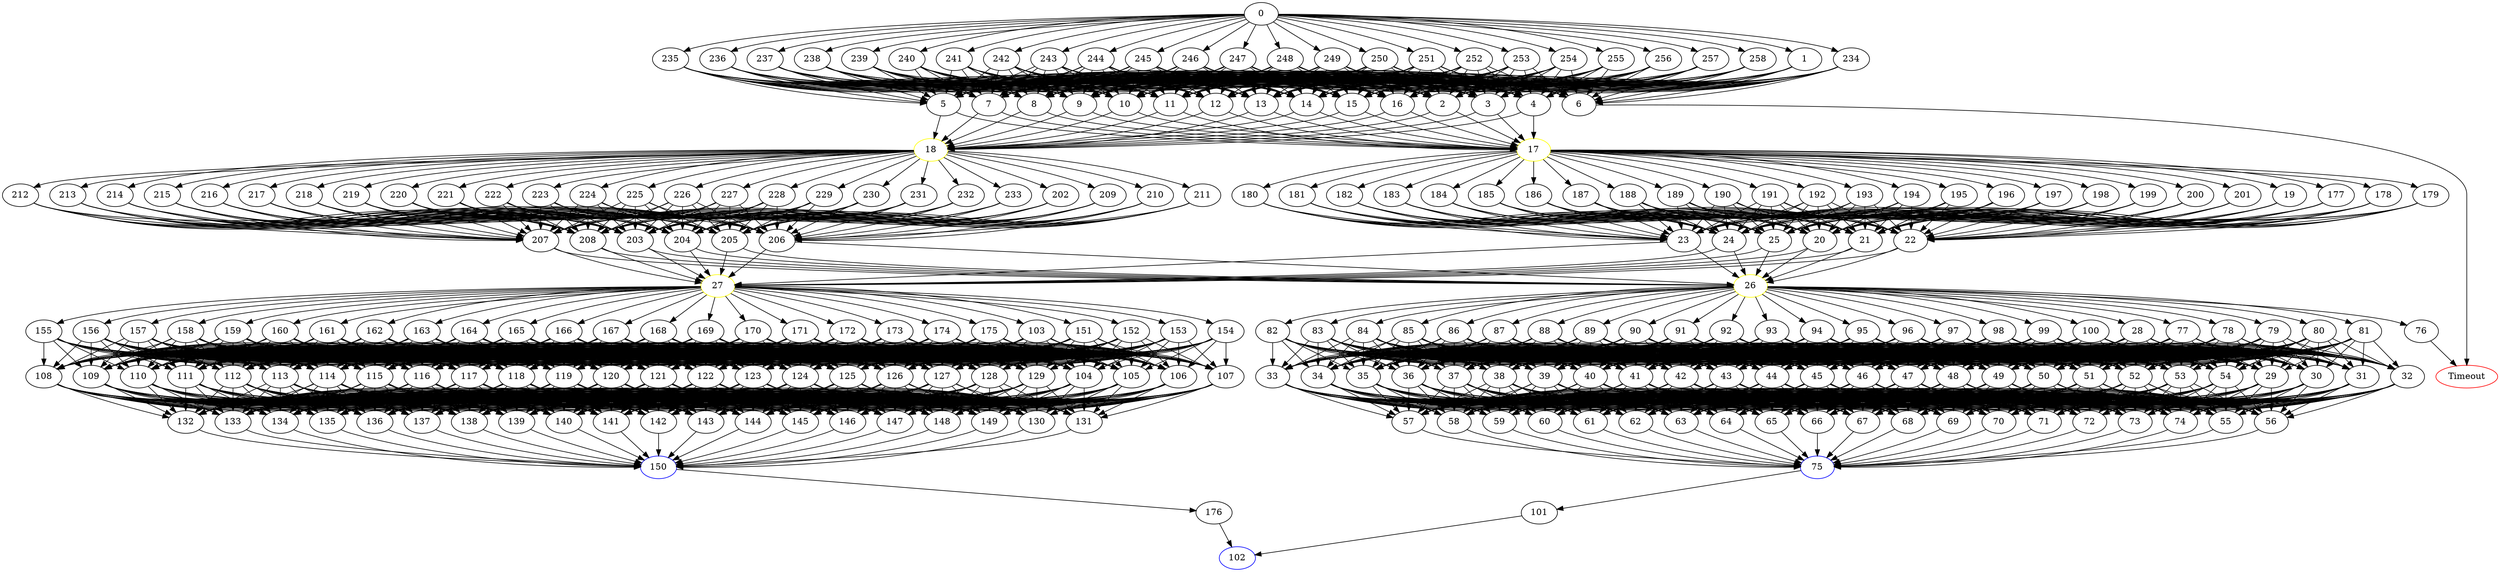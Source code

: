 digraph G {
	0 -> 1;
	0 -> 234;
	0 -> 235;
	0 -> 236;
	0 -> 237;
	0 -> 238;
	0 -> 239;
	0 -> 240;
	0 -> 241;
	0 -> 242;
	0 -> 243;
	0 -> 244;
	0 -> 245;
	0 -> 246;
	0 -> 247;
	0 -> 248;
	0 -> 249;
	0 -> 250;
	0 -> 251;
	0 -> 252;
	0 -> 253;
	0 -> 254;
	0 -> 255;
	0 -> 256;
	0 -> 257;
	0 -> 258;
	1 -> 2;
	1 -> 3;
	1 -> 4;
	1 -> 5;
	1 -> 6;
	1 -> 7;
	1 -> 8;
	1 -> 9;
	1 -> 10;
	1 -> 11;
	1 -> 12;
	1 -> 13;
	1 -> 14;
	1 -> 15;
	1 -> 16;
	2 -> "17";
17 [color=yellow];
	2 -> "18";
18 [color=yellow];
	3 -> "17";
17 [color=yellow];
	3 -> "18";
18 [color=yellow];
	4 -> "17";
17 [color=yellow];
	4 -> "18";
18 [color=yellow];
	5 -> "17";
17 [color=yellow];
	5 -> "18";
18 [color=yellow];
	6 -> "Timeout";
Timeout [color=red];
	7 -> "17";
17 [color=yellow];
	7 -> "18";
18 [color=yellow];
	8 -> "17";
17 [color=yellow];
	8 -> "18";
18 [color=yellow];
	9 -> "17";
17 [color=yellow];
	9 -> "18";
18 [color=yellow];
	10 -> "17";
17 [color=yellow];
	10 -> "18";
18 [color=yellow];
	11 -> "17";
17 [color=yellow];
	11 -> "18";
18 [color=yellow];
	12 -> "17";
17 [color=yellow];
	12 -> "18";
18 [color=yellow];
	13 -> "17";
17 [color=yellow];
	13 -> "18";
18 [color=yellow];
	14 -> "17";
17 [color=yellow];
	14 -> "18";
18 [color=yellow];
	15 -> "17";
17 [color=yellow];
	15 -> "18";
18 [color=yellow];
	16 -> "17";
17 [color=yellow];
	16 -> "18";
18 [color=yellow];
	17 -> 19;
	17 -> 177;
	17 -> 178;
	17 -> 179;
	17 -> 180;
	17 -> 181;
	17 -> 182;
	17 -> 183;
	17 -> 184;
	17 -> 185;
	17 -> 186;
	17 -> 187;
	17 -> 188;
	17 -> 189;
	17 -> 190;
	17 -> 191;
	17 -> 192;
	17 -> 193;
	17 -> 194;
	17 -> 195;
	17 -> 196;
	17 -> 197;
	17 -> 198;
	17 -> 199;
	17 -> 200;
	17 -> 201;
	18 -> 202;
	18 -> 209;
	18 -> 210;
	18 -> 211;
	18 -> 212;
	18 -> 213;
	18 -> 214;
	18 -> 215;
	18 -> 216;
	18 -> 217;
	18 -> 218;
	18 -> 219;
	18 -> 220;
	18 -> 221;
	18 -> 222;
	18 -> 223;
	18 -> 224;
	18 -> 225;
	18 -> 226;
	18 -> 227;
	18 -> 228;
	18 -> 229;
	18 -> 230;
	18 -> 231;
	18 -> 232;
	18 -> 233;
	19 -> 20;
	19 -> 21;
	19 -> 22;
	19 -> 23;
	19 -> 24;
	19 -> 25;
	20 -> "26";
26 [color=yellow];
	20 -> "27";
27 [color=yellow];
	21 -> "26";
26 [color=yellow];
	21 -> "27";
27 [color=yellow];
	22 -> "26";
26 [color=yellow];
	22 -> "27";
27 [color=yellow];
	23 -> "26";
26 [color=yellow];
	23 -> "27";
27 [color=yellow];
	24 -> "26";
26 [color=yellow];
	24 -> "27";
27 [color=yellow];
	25 -> "26";
26 [color=yellow];
	25 -> "27";
27 [color=yellow];
	26 -> 28;
	26 -> 76;
	26 -> 77;
	26 -> 78;
	26 -> 79;
	26 -> 80;
	26 -> 81;
	26 -> 82;
	26 -> 83;
	26 -> 84;
	26 -> 85;
	26 -> 86;
	26 -> 87;
	26 -> 88;
	26 -> 89;
	26 -> 90;
	26 -> 91;
	26 -> 92;
	26 -> 93;
	26 -> 94;
	26 -> 95;
	26 -> 96;
	26 -> 97;
	26 -> 98;
	26 -> 99;
	26 -> 100;
	27 -> 103;
	27 -> 151;
	27 -> 152;
	27 -> 153;
	27 -> 154;
	27 -> 155;
	27 -> 156;
	27 -> 157;
	27 -> 158;
	27 -> 159;
	27 -> 160;
	27 -> 161;
	27 -> 162;
	27 -> 163;
	27 -> 164;
	27 -> 165;
	27 -> 166;
	27 -> 167;
	27 -> 168;
	27 -> 169;
	27 -> 170;
	27 -> 171;
	27 -> 172;
	27 -> 173;
	27 -> 174;
	27 -> 175;
	28 -> 29;
	28 -> 30;
	28 -> 31;
	28 -> 32;
	28 -> 33;
	28 -> 34;
	28 -> 35;
	28 -> 36;
	28 -> 37;
	28 -> 38;
	28 -> 39;
	28 -> 40;
	28 -> 41;
	28 -> 42;
	28 -> 43;
	28 -> 44;
	28 -> 45;
	28 -> 46;
	28 -> 47;
	28 -> 48;
	28 -> 49;
	28 -> 50;
	28 -> 51;
	28 -> 52;
	28 -> 53;
	28 -> 54;
	29 -> 55;
	29 -> 56;
	29 -> 57;
	29 -> 58;
	29 -> 59;
	29 -> 60;
	29 -> 61;
	29 -> 62;
	29 -> 63;
	29 -> 64;
	29 -> 65;
	29 -> 66;
	29 -> 67;
	29 -> 68;
	29 -> 69;
	29 -> 70;
	29 -> 71;
	29 -> 72;
	29 -> 73;
	29 -> 74;
	30 -> 55;
	30 -> 56;
	30 -> 57;
	30 -> 58;
	30 -> 59;
	30 -> 60;
	30 -> 61;
	30 -> 62;
	30 -> 63;
	30 -> 64;
	30 -> 65;
	30 -> 66;
	30 -> 67;
	30 -> 68;
	30 -> 69;
	30 -> 70;
	30 -> 71;
	30 -> 72;
	30 -> 73;
	30 -> 74;
	31 -> 55;
	31 -> 56;
	31 -> 57;
	31 -> 58;
	31 -> 59;
	31 -> 60;
	31 -> 61;
	31 -> 62;
	31 -> 63;
	31 -> 64;
	31 -> 65;
	31 -> 66;
	31 -> 67;
	31 -> 68;
	31 -> 69;
	31 -> 70;
	31 -> 71;
	31 -> 72;
	31 -> 73;
	31 -> 74;
	32 -> 55;
	32 -> 56;
	32 -> 57;
	32 -> 58;
	32 -> 59;
	32 -> 60;
	32 -> 61;
	32 -> 62;
	32 -> 63;
	32 -> 64;
	32 -> 65;
	32 -> 66;
	32 -> 67;
	32 -> 68;
	32 -> 69;
	32 -> 70;
	32 -> 71;
	32 -> 72;
	32 -> 73;
	32 -> 74;
	33 -> 55;
	33 -> 56;
	33 -> 57;
	33 -> 58;
	33 -> 59;
	33 -> 60;
	33 -> 61;
	33 -> 62;
	33 -> 63;
	33 -> 64;
	33 -> 65;
	33 -> 66;
	33 -> 67;
	33 -> 68;
	33 -> 69;
	33 -> 70;
	33 -> 71;
	33 -> 72;
	33 -> 73;
	33 -> 74;
	34 -> 55;
	34 -> 56;
	34 -> 57;
	34 -> 58;
	34 -> 59;
	34 -> 60;
	34 -> 61;
	34 -> 62;
	34 -> 63;
	34 -> 64;
	34 -> 65;
	34 -> 66;
	34 -> 67;
	34 -> 68;
	34 -> 69;
	34 -> 70;
	34 -> 71;
	34 -> 72;
	34 -> 73;
	34 -> 74;
	35 -> 55;
	35 -> 56;
	35 -> 57;
	35 -> 58;
	35 -> 59;
	35 -> 60;
	35 -> 61;
	35 -> 62;
	35 -> 63;
	35 -> 64;
	35 -> 65;
	35 -> 66;
	35 -> 67;
	35 -> 68;
	35 -> 69;
	35 -> 70;
	35 -> 71;
	35 -> 72;
	35 -> 73;
	35 -> 74;
	36 -> 55;
	36 -> 56;
	36 -> 57;
	36 -> 58;
	36 -> 59;
	36 -> 60;
	36 -> 61;
	36 -> 62;
	36 -> 63;
	36 -> 64;
	36 -> 65;
	36 -> 66;
	36 -> 67;
	36 -> 68;
	36 -> 69;
	36 -> 70;
	36 -> 71;
	36 -> 72;
	36 -> 73;
	36 -> 74;
	37 -> 55;
	37 -> 56;
	37 -> 57;
	37 -> 58;
	37 -> 59;
	37 -> 60;
	37 -> 61;
	37 -> 62;
	37 -> 63;
	37 -> 64;
	37 -> 65;
	37 -> 66;
	37 -> 67;
	37 -> 68;
	37 -> 69;
	37 -> 70;
	37 -> 71;
	37 -> 72;
	37 -> 73;
	37 -> 74;
	38 -> 55;
	38 -> 56;
	38 -> 57;
	38 -> 58;
	38 -> 59;
	38 -> 60;
	38 -> 61;
	38 -> 62;
	38 -> 63;
	38 -> 64;
	38 -> 65;
	38 -> 66;
	38 -> 67;
	38 -> 68;
	38 -> 69;
	38 -> 70;
	38 -> 71;
	38 -> 72;
	38 -> 73;
	38 -> 74;
	39 -> 55;
	39 -> 56;
	39 -> 57;
	39 -> 58;
	39 -> 59;
	39 -> 60;
	39 -> 61;
	39 -> 62;
	39 -> 63;
	39 -> 64;
	39 -> 65;
	39 -> 66;
	39 -> 67;
	39 -> 68;
	39 -> 69;
	39 -> 70;
	39 -> 71;
	39 -> 72;
	39 -> 73;
	39 -> 74;
	40 -> 55;
	40 -> 56;
	40 -> 57;
	40 -> 58;
	40 -> 59;
	40 -> 60;
	40 -> 61;
	40 -> 62;
	40 -> 63;
	40 -> 64;
	40 -> 65;
	40 -> 66;
	40 -> 67;
	40 -> 68;
	40 -> 69;
	40 -> 70;
	40 -> 71;
	40 -> 72;
	40 -> 73;
	40 -> 74;
	41 -> 55;
	41 -> 56;
	41 -> 57;
	41 -> 58;
	41 -> 59;
	41 -> 60;
	41 -> 61;
	41 -> 62;
	41 -> 63;
	41 -> 64;
	41 -> 65;
	41 -> 66;
	41 -> 67;
	41 -> 68;
	41 -> 69;
	41 -> 70;
	41 -> 71;
	41 -> 72;
	41 -> 73;
	41 -> 74;
	42 -> 55;
	42 -> 56;
	42 -> 57;
	42 -> 58;
	42 -> 59;
	42 -> 60;
	42 -> 61;
	42 -> 62;
	42 -> 63;
	42 -> 64;
	42 -> 65;
	42 -> 66;
	42 -> 67;
	42 -> 68;
	42 -> 69;
	42 -> 70;
	42 -> 71;
	42 -> 72;
	42 -> 73;
	42 -> 74;
	43 -> 55;
	43 -> 56;
	43 -> 57;
	43 -> 58;
	43 -> 59;
	43 -> 60;
	43 -> 61;
	43 -> 62;
	43 -> 63;
	43 -> 64;
	43 -> 65;
	43 -> 66;
	43 -> 67;
	43 -> 68;
	43 -> 69;
	43 -> 70;
	43 -> 71;
	43 -> 72;
	43 -> 73;
	43 -> 74;
	44 -> 55;
	44 -> 56;
	44 -> 57;
	44 -> 58;
	44 -> 59;
	44 -> 60;
	44 -> 61;
	44 -> 62;
	44 -> 63;
	44 -> 64;
	44 -> 65;
	44 -> 66;
	44 -> 67;
	44 -> 68;
	44 -> 69;
	44 -> 70;
	44 -> 71;
	44 -> 72;
	44 -> 73;
	44 -> 74;
	45 -> 55;
	45 -> 56;
	45 -> 57;
	45 -> 58;
	45 -> 59;
	45 -> 60;
	45 -> 61;
	45 -> 62;
	45 -> 63;
	45 -> 64;
	45 -> 65;
	45 -> 66;
	45 -> 67;
	45 -> 68;
	45 -> 69;
	45 -> 70;
	45 -> 71;
	45 -> 72;
	45 -> 73;
	45 -> 74;
	46 -> 55;
	46 -> 56;
	46 -> 57;
	46 -> 58;
	46 -> 59;
	46 -> 60;
	46 -> 61;
	46 -> 62;
	46 -> 63;
	46 -> 64;
	46 -> 65;
	46 -> 66;
	46 -> 67;
	46 -> 68;
	46 -> 69;
	46 -> 70;
	46 -> 71;
	46 -> 72;
	46 -> 73;
	46 -> 74;
	47 -> 55;
	47 -> 56;
	47 -> 57;
	47 -> 58;
	47 -> 59;
	47 -> 60;
	47 -> 61;
	47 -> 62;
	47 -> 63;
	47 -> 64;
	47 -> 65;
	47 -> 66;
	47 -> 67;
	47 -> 68;
	47 -> 69;
	47 -> 70;
	47 -> 71;
	47 -> 72;
	47 -> 73;
	47 -> 74;
	48 -> 55;
	48 -> 56;
	48 -> 57;
	48 -> 58;
	48 -> 59;
	48 -> 60;
	48 -> 61;
	48 -> 62;
	48 -> 63;
	48 -> 64;
	48 -> 65;
	48 -> 66;
	48 -> 67;
	48 -> 68;
	48 -> 69;
	48 -> 70;
	48 -> 71;
	48 -> 72;
	48 -> 73;
	48 -> 74;
	49 -> 55;
	49 -> 56;
	49 -> 57;
	49 -> 58;
	49 -> 59;
	49 -> 60;
	49 -> 61;
	49 -> 62;
	49 -> 63;
	49 -> 64;
	49 -> 65;
	49 -> 66;
	49 -> 67;
	49 -> 68;
	49 -> 69;
	49 -> 70;
	49 -> 71;
	49 -> 72;
	49 -> 73;
	49 -> 74;
	50 -> 55;
	50 -> 56;
	50 -> 57;
	50 -> 58;
	50 -> 59;
	50 -> 60;
	50 -> 61;
	50 -> 62;
	50 -> 63;
	50 -> 64;
	50 -> 65;
	50 -> 66;
	50 -> 67;
	50 -> 68;
	50 -> 69;
	50 -> 70;
	50 -> 71;
	50 -> 72;
	50 -> 73;
	50 -> 74;
	51 -> 55;
	51 -> 56;
	51 -> 57;
	51 -> 58;
	51 -> 59;
	51 -> 60;
	51 -> 61;
	51 -> 62;
	51 -> 63;
	51 -> 64;
	51 -> 65;
	51 -> 66;
	51 -> 67;
	51 -> 68;
	51 -> 69;
	51 -> 70;
	51 -> 71;
	51 -> 72;
	51 -> 73;
	51 -> 74;
	52 -> 55;
	52 -> 56;
	52 -> 57;
	52 -> 58;
	52 -> 59;
	52 -> 60;
	52 -> 61;
	52 -> 62;
	52 -> 63;
	52 -> 64;
	52 -> 65;
	52 -> 66;
	52 -> 67;
	52 -> 68;
	52 -> 69;
	52 -> 70;
	52 -> 71;
	52 -> 72;
	52 -> 73;
	52 -> 74;
	53 -> 55;
	53 -> 56;
	53 -> 57;
	53 -> 58;
	53 -> 59;
	53 -> 60;
	53 -> 61;
	53 -> 62;
	53 -> 63;
	53 -> 64;
	53 -> 65;
	53 -> 66;
	53 -> 67;
	53 -> 68;
	53 -> 69;
	53 -> 70;
	53 -> 71;
	53 -> 72;
	53 -> 73;
	53 -> 74;
	54 -> 55;
	54 -> 56;
	54 -> 57;
	54 -> 58;
	54 -> 59;
	54 -> 60;
	54 -> 61;
	54 -> 62;
	54 -> 63;
	54 -> 64;
	54 -> 65;
	54 -> 66;
	54 -> 67;
	54 -> 68;
	54 -> 69;
	54 -> 70;
	54 -> 71;
	54 -> 72;
	54 -> 73;
	54 -> 74;
	55 -> "75";
75 [color=blue];
	56 -> "75";
75 [color=blue];
	57 -> "75";
75 [color=blue];
	58 -> "75";
75 [color=blue];
	59 -> "75";
75 [color=blue];
	60 -> "75";
75 [color=blue];
	61 -> "75";
75 [color=blue];
	62 -> "75";
75 [color=blue];
	63 -> "75";
75 [color=blue];
	64 -> "75";
75 [color=blue];
	65 -> "75";
75 [color=blue];
	66 -> "75";
75 [color=blue];
	67 -> "75";
75 [color=blue];
	68 -> "75";
75 [color=blue];
	69 -> "75";
75 [color=blue];
	70 -> "75";
75 [color=blue];
	71 -> "75";
75 [color=blue];
	72 -> "75";
75 [color=blue];
	73 -> "75";
75 [color=blue];
	74 -> "75";
75 [color=blue];
	75 -> 101;
	76 -> "Timeout";
Timeout [color=red];
	77 -> 29;
	77 -> 30;
	77 -> 31;
	77 -> 32;
	77 -> 33;
	77 -> 34;
	77 -> 35;
	77 -> 36;
	77 -> 37;
	77 -> 38;
	77 -> 39;
	77 -> 40;
	77 -> 41;
	77 -> 42;
	77 -> 43;
	77 -> 44;
	77 -> 45;
	77 -> 46;
	77 -> 47;
	77 -> 48;
	77 -> 49;
	77 -> 50;
	77 -> 51;
	77 -> 52;
	77 -> 53;
	77 -> 54;
	78 -> 29;
	78 -> 30;
	78 -> 31;
	78 -> 32;
	78 -> 33;
	78 -> 34;
	78 -> 35;
	78 -> 36;
	78 -> 37;
	78 -> 38;
	78 -> 39;
	78 -> 40;
	78 -> 41;
	78 -> 42;
	78 -> 43;
	78 -> 44;
	78 -> 45;
	78 -> 46;
	78 -> 47;
	78 -> 48;
	78 -> 49;
	78 -> 50;
	78 -> 51;
	78 -> 52;
	78 -> 53;
	78 -> 54;
	79 -> 29;
	79 -> 30;
	79 -> 31;
	79 -> 32;
	79 -> 33;
	79 -> 34;
	79 -> 35;
	79 -> 36;
	79 -> 37;
	79 -> 38;
	79 -> 39;
	79 -> 40;
	79 -> 41;
	79 -> 42;
	79 -> 43;
	79 -> 44;
	79 -> 45;
	79 -> 46;
	79 -> 47;
	79 -> 48;
	79 -> 49;
	79 -> 50;
	79 -> 51;
	79 -> 52;
	79 -> 53;
	79 -> 54;
	80 -> 29;
	80 -> 30;
	80 -> 31;
	80 -> 32;
	80 -> 33;
	80 -> 34;
	80 -> 35;
	80 -> 36;
	80 -> 37;
	80 -> 38;
	80 -> 39;
	80 -> 40;
	80 -> 41;
	80 -> 42;
	80 -> 43;
	80 -> 44;
	80 -> 45;
	80 -> 46;
	80 -> 47;
	80 -> 48;
	80 -> 49;
	80 -> 50;
	80 -> 51;
	80 -> 52;
	80 -> 53;
	80 -> 54;
	81 -> 29;
	81 -> 30;
	81 -> 31;
	81 -> 32;
	81 -> 33;
	81 -> 34;
	81 -> 35;
	81 -> 36;
	81 -> 37;
	81 -> 38;
	81 -> 39;
	81 -> 40;
	81 -> 41;
	81 -> 42;
	81 -> 43;
	81 -> 44;
	81 -> 45;
	81 -> 46;
	81 -> 47;
	81 -> 48;
	81 -> 49;
	81 -> 50;
	81 -> 51;
	81 -> 52;
	81 -> 53;
	81 -> 54;
	82 -> 29;
	82 -> 30;
	82 -> 31;
	82 -> 32;
	82 -> 33;
	82 -> 34;
	82 -> 35;
	82 -> 36;
	82 -> 37;
	82 -> 38;
	82 -> 39;
	82 -> 40;
	82 -> 41;
	82 -> 42;
	82 -> 43;
	82 -> 44;
	82 -> 45;
	82 -> 46;
	82 -> 47;
	82 -> 48;
	82 -> 49;
	82 -> 50;
	82 -> 51;
	82 -> 52;
	82 -> 53;
	82 -> 54;
	83 -> 29;
	83 -> 30;
	83 -> 31;
	83 -> 32;
	83 -> 33;
	83 -> 34;
	83 -> 35;
	83 -> 36;
	83 -> 37;
	83 -> 38;
	83 -> 39;
	83 -> 40;
	83 -> 41;
	83 -> 42;
	83 -> 43;
	83 -> 44;
	83 -> 45;
	83 -> 46;
	83 -> 47;
	83 -> 48;
	83 -> 49;
	83 -> 50;
	83 -> 51;
	83 -> 52;
	83 -> 53;
	83 -> 54;
	84 -> 29;
	84 -> 30;
	84 -> 31;
	84 -> 32;
	84 -> 33;
	84 -> 34;
	84 -> 35;
	84 -> 36;
	84 -> 37;
	84 -> 38;
	84 -> 39;
	84 -> 40;
	84 -> 41;
	84 -> 42;
	84 -> 43;
	84 -> 44;
	84 -> 45;
	84 -> 46;
	84 -> 47;
	84 -> 48;
	84 -> 49;
	84 -> 50;
	84 -> 51;
	84 -> 52;
	84 -> 53;
	84 -> 54;
	85 -> 29;
	85 -> 30;
	85 -> 31;
	85 -> 32;
	85 -> 33;
	85 -> 34;
	85 -> 35;
	85 -> 36;
	85 -> 37;
	85 -> 38;
	85 -> 39;
	85 -> 40;
	85 -> 41;
	85 -> 42;
	85 -> 43;
	85 -> 44;
	85 -> 45;
	85 -> 46;
	85 -> 47;
	85 -> 48;
	85 -> 49;
	85 -> 50;
	85 -> 51;
	85 -> 52;
	85 -> 53;
	85 -> 54;
	86 -> 29;
	86 -> 30;
	86 -> 31;
	86 -> 32;
	86 -> 33;
	86 -> 34;
	86 -> 35;
	86 -> 36;
	86 -> 37;
	86 -> 38;
	86 -> 39;
	86 -> 40;
	86 -> 41;
	86 -> 42;
	86 -> 43;
	86 -> 44;
	86 -> 45;
	86 -> 46;
	86 -> 47;
	86 -> 48;
	86 -> 49;
	86 -> 50;
	86 -> 51;
	86 -> 52;
	86 -> 53;
	86 -> 54;
	87 -> 29;
	87 -> 30;
	87 -> 31;
	87 -> 32;
	87 -> 33;
	87 -> 34;
	87 -> 35;
	87 -> 36;
	87 -> 37;
	87 -> 38;
	87 -> 39;
	87 -> 40;
	87 -> 41;
	87 -> 42;
	87 -> 43;
	87 -> 44;
	87 -> 45;
	87 -> 46;
	87 -> 47;
	87 -> 48;
	87 -> 49;
	87 -> 50;
	87 -> 51;
	87 -> 52;
	87 -> 53;
	87 -> 54;
	88 -> 29;
	88 -> 30;
	88 -> 31;
	88 -> 32;
	88 -> 33;
	88 -> 34;
	88 -> 35;
	88 -> 36;
	88 -> 37;
	88 -> 38;
	88 -> 39;
	88 -> 40;
	88 -> 41;
	88 -> 42;
	88 -> 43;
	88 -> 44;
	88 -> 45;
	88 -> 46;
	88 -> 47;
	88 -> 48;
	88 -> 49;
	88 -> 50;
	88 -> 51;
	88 -> 52;
	88 -> 53;
	88 -> 54;
	89 -> 29;
	89 -> 30;
	89 -> 31;
	89 -> 32;
	89 -> 33;
	89 -> 34;
	89 -> 35;
	89 -> 36;
	89 -> 37;
	89 -> 38;
	89 -> 39;
	89 -> 40;
	89 -> 41;
	89 -> 42;
	89 -> 43;
	89 -> 44;
	89 -> 45;
	89 -> 46;
	89 -> 47;
	89 -> 48;
	89 -> 49;
	89 -> 50;
	89 -> 51;
	89 -> 52;
	89 -> 53;
	89 -> 54;
	90 -> 29;
	90 -> 30;
	90 -> 31;
	90 -> 32;
	90 -> 33;
	90 -> 34;
	90 -> 35;
	90 -> 36;
	90 -> 37;
	90 -> 38;
	90 -> 39;
	90 -> 40;
	90 -> 41;
	90 -> 42;
	90 -> 43;
	90 -> 44;
	90 -> 45;
	90 -> 46;
	90 -> 47;
	90 -> 48;
	90 -> 49;
	90 -> 50;
	90 -> 51;
	90 -> 52;
	90 -> 53;
	90 -> 54;
	91 -> 29;
	91 -> 30;
	91 -> 31;
	91 -> 32;
	91 -> 33;
	91 -> 34;
	91 -> 35;
	91 -> 36;
	91 -> 37;
	91 -> 38;
	91 -> 39;
	91 -> 40;
	91 -> 41;
	91 -> 42;
	91 -> 43;
	91 -> 44;
	91 -> 45;
	91 -> 46;
	91 -> 47;
	91 -> 48;
	91 -> 49;
	91 -> 50;
	91 -> 51;
	91 -> 52;
	91 -> 53;
	91 -> 54;
	92 -> 29;
	92 -> 30;
	92 -> 31;
	92 -> 32;
	92 -> 33;
	92 -> 34;
	92 -> 35;
	92 -> 36;
	92 -> 37;
	92 -> 38;
	92 -> 39;
	92 -> 40;
	92 -> 41;
	92 -> 42;
	92 -> 43;
	92 -> 44;
	92 -> 45;
	92 -> 46;
	92 -> 47;
	92 -> 48;
	92 -> 49;
	92 -> 50;
	92 -> 51;
	92 -> 52;
	92 -> 53;
	92 -> 54;
	93 -> 29;
	93 -> 30;
	93 -> 31;
	93 -> 32;
	93 -> 33;
	93 -> 34;
	93 -> 35;
	93 -> 36;
	93 -> 37;
	93 -> 38;
	93 -> 39;
	93 -> 40;
	93 -> 41;
	93 -> 42;
	93 -> 43;
	93 -> 44;
	93 -> 45;
	93 -> 46;
	93 -> 47;
	93 -> 48;
	93 -> 49;
	93 -> 50;
	93 -> 51;
	93 -> 52;
	93 -> 53;
	93 -> 54;
	94 -> 29;
	94 -> 30;
	94 -> 31;
	94 -> 32;
	94 -> 33;
	94 -> 34;
	94 -> 35;
	94 -> 36;
	94 -> 37;
	94 -> 38;
	94 -> 39;
	94 -> 40;
	94 -> 41;
	94 -> 42;
	94 -> 43;
	94 -> 44;
	94 -> 45;
	94 -> 46;
	94 -> 47;
	94 -> 48;
	94 -> 49;
	94 -> 50;
	94 -> 51;
	94 -> 52;
	94 -> 53;
	94 -> 54;
	95 -> 29;
	95 -> 30;
	95 -> 31;
	95 -> 32;
	95 -> 33;
	95 -> 34;
	95 -> 35;
	95 -> 36;
	95 -> 37;
	95 -> 38;
	95 -> 39;
	95 -> 40;
	95 -> 41;
	95 -> 42;
	95 -> 43;
	95 -> 44;
	95 -> 45;
	95 -> 46;
	95 -> 47;
	95 -> 48;
	95 -> 49;
	95 -> 50;
	95 -> 51;
	95 -> 52;
	95 -> 53;
	95 -> 54;
	96 -> 29;
	96 -> 30;
	96 -> 31;
	96 -> 32;
	96 -> 33;
	96 -> 34;
	96 -> 35;
	96 -> 36;
	96 -> 37;
	96 -> 38;
	96 -> 39;
	96 -> 40;
	96 -> 41;
	96 -> 42;
	96 -> 43;
	96 -> 44;
	96 -> 45;
	96 -> 46;
	96 -> 47;
	96 -> 48;
	96 -> 49;
	96 -> 50;
	96 -> 51;
	96 -> 52;
	96 -> 53;
	96 -> 54;
	97 -> 29;
	97 -> 30;
	97 -> 31;
	97 -> 32;
	97 -> 33;
	97 -> 34;
	97 -> 35;
	97 -> 36;
	97 -> 37;
	97 -> 38;
	97 -> 39;
	97 -> 40;
	97 -> 41;
	97 -> 42;
	97 -> 43;
	97 -> 44;
	97 -> 45;
	97 -> 46;
	97 -> 47;
	97 -> 48;
	97 -> 49;
	97 -> 50;
	97 -> 51;
	97 -> 52;
	97 -> 53;
	97 -> 54;
	98 -> 29;
	98 -> 30;
	98 -> 31;
	98 -> 32;
	98 -> 33;
	98 -> 34;
	98 -> 35;
	98 -> 36;
	98 -> 37;
	98 -> 38;
	98 -> 39;
	98 -> 40;
	98 -> 41;
	98 -> 42;
	98 -> 43;
	98 -> 44;
	98 -> 45;
	98 -> 46;
	98 -> 47;
	98 -> 48;
	98 -> 49;
	98 -> 50;
	98 -> 51;
	98 -> 52;
	98 -> 53;
	98 -> 54;
	99 -> 29;
	99 -> 30;
	99 -> 31;
	99 -> 32;
	99 -> 33;
	99 -> 34;
	99 -> 35;
	99 -> 36;
	99 -> 37;
	99 -> 38;
	99 -> 39;
	99 -> 40;
	99 -> 41;
	99 -> 42;
	99 -> 43;
	99 -> 44;
	99 -> 45;
	99 -> 46;
	99 -> 47;
	99 -> 48;
	99 -> 49;
	99 -> 50;
	99 -> 51;
	99 -> 52;
	99 -> 53;
	99 -> 54;
	100 -> 29;
	100 -> 30;
	100 -> 31;
	100 -> 32;
	100 -> 33;
	100 -> 34;
	100 -> 35;
	100 -> 36;
	100 -> 37;
	100 -> 38;
	100 -> 39;
	100 -> 40;
	100 -> 41;
	100 -> 42;
	100 -> 43;
	100 -> 44;
	100 -> 45;
	100 -> 46;
	100 -> 47;
	100 -> 48;
	100 -> 49;
	100 -> 50;
	100 -> 51;
	100 -> 52;
	100 -> 53;
	100 -> 54;
	101 -> "102";
102 [color=blue];
	103 -> 104;
	103 -> 105;
	103 -> 106;
	103 -> 107;
	103 -> 108;
	103 -> 109;
	103 -> 110;
	103 -> 111;
	103 -> 112;
	103 -> 113;
	103 -> 114;
	103 -> 115;
	103 -> 116;
	103 -> 117;
	103 -> 118;
	103 -> 119;
	103 -> 120;
	103 -> 121;
	103 -> 122;
	103 -> 123;
	103 -> 124;
	103 -> 125;
	103 -> 126;
	103 -> 127;
	103 -> 128;
	103 -> 129;
	104 -> 130;
	104 -> 131;
	104 -> 132;
	104 -> 133;
	104 -> 134;
	104 -> 135;
	104 -> 136;
	104 -> 137;
	104 -> 138;
	104 -> 139;
	104 -> 140;
	104 -> 141;
	104 -> 142;
	104 -> 143;
	104 -> 144;
	104 -> 145;
	104 -> 146;
	104 -> 147;
	104 -> 148;
	104 -> 149;
	105 -> 130;
	105 -> 131;
	105 -> 132;
	105 -> 133;
	105 -> 134;
	105 -> 135;
	105 -> 136;
	105 -> 137;
	105 -> 138;
	105 -> 139;
	105 -> 140;
	105 -> 141;
	105 -> 142;
	105 -> 143;
	105 -> 144;
	105 -> 145;
	105 -> 146;
	105 -> 147;
	105 -> 148;
	105 -> 149;
	106 -> 130;
	106 -> 131;
	106 -> 132;
	106 -> 133;
	106 -> 134;
	106 -> 135;
	106 -> 136;
	106 -> 137;
	106 -> 138;
	106 -> 139;
	106 -> 140;
	106 -> 141;
	106 -> 142;
	106 -> 143;
	106 -> 144;
	106 -> 145;
	106 -> 146;
	106 -> 147;
	106 -> 148;
	106 -> 149;
	107 -> 130;
	107 -> 131;
	107 -> 132;
	107 -> 133;
	107 -> 134;
	107 -> 135;
	107 -> 136;
	107 -> 137;
	107 -> 138;
	107 -> 139;
	107 -> 140;
	107 -> 141;
	107 -> 142;
	107 -> 143;
	107 -> 144;
	107 -> 145;
	107 -> 146;
	107 -> 147;
	107 -> 148;
	107 -> 149;
	108 -> 130;
	108 -> 131;
	108 -> 132;
	108 -> 133;
	108 -> 134;
	108 -> 135;
	108 -> 136;
	108 -> 137;
	108 -> 138;
	108 -> 139;
	108 -> 140;
	108 -> 141;
	108 -> 142;
	108 -> 143;
	108 -> 144;
	108 -> 145;
	108 -> 146;
	108 -> 147;
	108 -> 148;
	108 -> 149;
	109 -> 130;
	109 -> 131;
	109 -> 132;
	109 -> 133;
	109 -> 134;
	109 -> 135;
	109 -> 136;
	109 -> 137;
	109 -> 138;
	109 -> 139;
	109 -> 140;
	109 -> 141;
	109 -> 142;
	109 -> 143;
	109 -> 144;
	109 -> 145;
	109 -> 146;
	109 -> 147;
	109 -> 148;
	109 -> 149;
	110 -> 130;
	110 -> 131;
	110 -> 132;
	110 -> 133;
	110 -> 134;
	110 -> 135;
	110 -> 136;
	110 -> 137;
	110 -> 138;
	110 -> 139;
	110 -> 140;
	110 -> 141;
	110 -> 142;
	110 -> 143;
	110 -> 144;
	110 -> 145;
	110 -> 146;
	110 -> 147;
	110 -> 148;
	110 -> 149;
	111 -> 130;
	111 -> 131;
	111 -> 132;
	111 -> 133;
	111 -> 134;
	111 -> 135;
	111 -> 136;
	111 -> 137;
	111 -> 138;
	111 -> 139;
	111 -> 140;
	111 -> 141;
	111 -> 142;
	111 -> 143;
	111 -> 144;
	111 -> 145;
	111 -> 146;
	111 -> 147;
	111 -> 148;
	111 -> 149;
	112 -> 130;
	112 -> 131;
	112 -> 132;
	112 -> 133;
	112 -> 134;
	112 -> 135;
	112 -> 136;
	112 -> 137;
	112 -> 138;
	112 -> 139;
	112 -> 140;
	112 -> 141;
	112 -> 142;
	112 -> 143;
	112 -> 144;
	112 -> 145;
	112 -> 146;
	112 -> 147;
	112 -> 148;
	112 -> 149;
	113 -> 130;
	113 -> 131;
	113 -> 132;
	113 -> 133;
	113 -> 134;
	113 -> 135;
	113 -> 136;
	113 -> 137;
	113 -> 138;
	113 -> 139;
	113 -> 140;
	113 -> 141;
	113 -> 142;
	113 -> 143;
	113 -> 144;
	113 -> 145;
	113 -> 146;
	113 -> 147;
	113 -> 148;
	113 -> 149;
	114 -> 130;
	114 -> 131;
	114 -> 132;
	114 -> 133;
	114 -> 134;
	114 -> 135;
	114 -> 136;
	114 -> 137;
	114 -> 138;
	114 -> 139;
	114 -> 140;
	114 -> 141;
	114 -> 142;
	114 -> 143;
	114 -> 144;
	114 -> 145;
	114 -> 146;
	114 -> 147;
	114 -> 148;
	114 -> 149;
	115 -> 130;
	115 -> 131;
	115 -> 132;
	115 -> 133;
	115 -> 134;
	115 -> 135;
	115 -> 136;
	115 -> 137;
	115 -> 138;
	115 -> 139;
	115 -> 140;
	115 -> 141;
	115 -> 142;
	115 -> 143;
	115 -> 144;
	115 -> 145;
	115 -> 146;
	115 -> 147;
	115 -> 148;
	115 -> 149;
	116 -> 130;
	116 -> 131;
	116 -> 132;
	116 -> 133;
	116 -> 134;
	116 -> 135;
	116 -> 136;
	116 -> 137;
	116 -> 138;
	116 -> 139;
	116 -> 140;
	116 -> 141;
	116 -> 142;
	116 -> 143;
	116 -> 144;
	116 -> 145;
	116 -> 146;
	116 -> 147;
	116 -> 148;
	116 -> 149;
	117 -> 130;
	117 -> 131;
	117 -> 132;
	117 -> 133;
	117 -> 134;
	117 -> 135;
	117 -> 136;
	117 -> 137;
	117 -> 138;
	117 -> 139;
	117 -> 140;
	117 -> 141;
	117 -> 142;
	117 -> 143;
	117 -> 144;
	117 -> 145;
	117 -> 146;
	117 -> 147;
	117 -> 148;
	117 -> 149;
	118 -> 130;
	118 -> 131;
	118 -> 132;
	118 -> 133;
	118 -> 134;
	118 -> 135;
	118 -> 136;
	118 -> 137;
	118 -> 138;
	118 -> 139;
	118 -> 140;
	118 -> 141;
	118 -> 142;
	118 -> 143;
	118 -> 144;
	118 -> 145;
	118 -> 146;
	118 -> 147;
	118 -> 148;
	118 -> 149;
	119 -> 130;
	119 -> 131;
	119 -> 132;
	119 -> 133;
	119 -> 134;
	119 -> 135;
	119 -> 136;
	119 -> 137;
	119 -> 138;
	119 -> 139;
	119 -> 140;
	119 -> 141;
	119 -> 142;
	119 -> 143;
	119 -> 144;
	119 -> 145;
	119 -> 146;
	119 -> 147;
	119 -> 148;
	119 -> 149;
	120 -> 130;
	120 -> 131;
	120 -> 132;
	120 -> 133;
	120 -> 134;
	120 -> 135;
	120 -> 136;
	120 -> 137;
	120 -> 138;
	120 -> 139;
	120 -> 140;
	120 -> 141;
	120 -> 142;
	120 -> 143;
	120 -> 144;
	120 -> 145;
	120 -> 146;
	120 -> 147;
	120 -> 148;
	120 -> 149;
	121 -> 130;
	121 -> 131;
	121 -> 132;
	121 -> 133;
	121 -> 134;
	121 -> 135;
	121 -> 136;
	121 -> 137;
	121 -> 138;
	121 -> 139;
	121 -> 140;
	121 -> 141;
	121 -> 142;
	121 -> 143;
	121 -> 144;
	121 -> 145;
	121 -> 146;
	121 -> 147;
	121 -> 148;
	121 -> 149;
	122 -> 130;
	122 -> 131;
	122 -> 132;
	122 -> 133;
	122 -> 134;
	122 -> 135;
	122 -> 136;
	122 -> 137;
	122 -> 138;
	122 -> 139;
	122 -> 140;
	122 -> 141;
	122 -> 142;
	122 -> 143;
	122 -> 144;
	122 -> 145;
	122 -> 146;
	122 -> 147;
	122 -> 148;
	122 -> 149;
	123 -> 130;
	123 -> 131;
	123 -> 132;
	123 -> 133;
	123 -> 134;
	123 -> 135;
	123 -> 136;
	123 -> 137;
	123 -> 138;
	123 -> 139;
	123 -> 140;
	123 -> 141;
	123 -> 142;
	123 -> 143;
	123 -> 144;
	123 -> 145;
	123 -> 146;
	123 -> 147;
	123 -> 148;
	123 -> 149;
	124 -> 130;
	124 -> 131;
	124 -> 132;
	124 -> 133;
	124 -> 134;
	124 -> 135;
	124 -> 136;
	124 -> 137;
	124 -> 138;
	124 -> 139;
	124 -> 140;
	124 -> 141;
	124 -> 142;
	124 -> 143;
	124 -> 144;
	124 -> 145;
	124 -> 146;
	124 -> 147;
	124 -> 148;
	124 -> 149;
	125 -> 130;
	125 -> 131;
	125 -> 132;
	125 -> 133;
	125 -> 134;
	125 -> 135;
	125 -> 136;
	125 -> 137;
	125 -> 138;
	125 -> 139;
	125 -> 140;
	125 -> 141;
	125 -> 142;
	125 -> 143;
	125 -> 144;
	125 -> 145;
	125 -> 146;
	125 -> 147;
	125 -> 148;
	125 -> 149;
	126 -> 130;
	126 -> 131;
	126 -> 132;
	126 -> 133;
	126 -> 134;
	126 -> 135;
	126 -> 136;
	126 -> 137;
	126 -> 138;
	126 -> 139;
	126 -> 140;
	126 -> 141;
	126 -> 142;
	126 -> 143;
	126 -> 144;
	126 -> 145;
	126 -> 146;
	126 -> 147;
	126 -> 148;
	126 -> 149;
	127 -> 130;
	127 -> 131;
	127 -> 132;
	127 -> 133;
	127 -> 134;
	127 -> 135;
	127 -> 136;
	127 -> 137;
	127 -> 138;
	127 -> 139;
	127 -> 140;
	127 -> 141;
	127 -> 142;
	127 -> 143;
	127 -> 144;
	127 -> 145;
	127 -> 146;
	127 -> 147;
	127 -> 148;
	127 -> 149;
	128 -> 130;
	128 -> 131;
	128 -> 132;
	128 -> 133;
	128 -> 134;
	128 -> 135;
	128 -> 136;
	128 -> 137;
	128 -> 138;
	128 -> 139;
	128 -> 140;
	128 -> 141;
	128 -> 142;
	128 -> 143;
	128 -> 144;
	128 -> 145;
	128 -> 146;
	128 -> 147;
	128 -> 148;
	128 -> 149;
	129 -> 130;
	129 -> 131;
	129 -> 132;
	129 -> 133;
	129 -> 134;
	129 -> 135;
	129 -> 136;
	129 -> 137;
	129 -> 138;
	129 -> 139;
	129 -> 140;
	129 -> 141;
	129 -> 142;
	129 -> 143;
	129 -> 144;
	129 -> 145;
	129 -> 146;
	129 -> 147;
	129 -> 148;
	129 -> 149;
	130 -> "150";
150 [color=blue];
	131 -> "150";
150 [color=blue];
	132 -> "150";
150 [color=blue];
	133 -> "150";
150 [color=blue];
	134 -> "150";
150 [color=blue];
	135 -> "150";
150 [color=blue];
	136 -> "150";
150 [color=blue];
	137 -> "150";
150 [color=blue];
	138 -> "150";
150 [color=blue];
	139 -> "150";
150 [color=blue];
	140 -> "150";
150 [color=blue];
	141 -> "150";
150 [color=blue];
	142 -> "150";
150 [color=blue];
	143 -> "150";
150 [color=blue];
	144 -> "150";
150 [color=blue];
	145 -> "150";
150 [color=blue];
	146 -> "150";
150 [color=blue];
	147 -> "150";
150 [color=blue];
	148 -> "150";
150 [color=blue];
	149 -> "150";
150 [color=blue];
	150 -> 176;
	151 -> 104;
	151 -> 105;
	151 -> 106;
	151 -> 107;
	151 -> 108;
	151 -> 109;
	151 -> 110;
	151 -> 111;
	151 -> 112;
	151 -> 113;
	151 -> 114;
	151 -> 115;
	151 -> 116;
	151 -> 117;
	151 -> 118;
	151 -> 119;
	151 -> 120;
	151 -> 121;
	151 -> 122;
	151 -> 123;
	151 -> 124;
	151 -> 125;
	151 -> 126;
	151 -> 127;
	151 -> 128;
	151 -> 129;
	152 -> 104;
	152 -> 105;
	152 -> 106;
	152 -> 107;
	152 -> 108;
	152 -> 109;
	152 -> 110;
	152 -> 111;
	152 -> 112;
	152 -> 113;
	152 -> 114;
	152 -> 115;
	152 -> 116;
	152 -> 117;
	152 -> 118;
	152 -> 119;
	152 -> 120;
	152 -> 121;
	152 -> 122;
	152 -> 123;
	152 -> 124;
	152 -> 125;
	152 -> 126;
	152 -> 127;
	152 -> 128;
	152 -> 129;
	153 -> 104;
	153 -> 105;
	153 -> 106;
	153 -> 107;
	153 -> 108;
	153 -> 109;
	153 -> 110;
	153 -> 111;
	153 -> 112;
	153 -> 113;
	153 -> 114;
	153 -> 115;
	153 -> 116;
	153 -> 117;
	153 -> 118;
	153 -> 119;
	153 -> 120;
	153 -> 121;
	153 -> 122;
	153 -> 123;
	153 -> 124;
	153 -> 125;
	153 -> 126;
	153 -> 127;
	153 -> 128;
	153 -> 129;
	154 -> 104;
	154 -> 105;
	154 -> 106;
	154 -> 107;
	154 -> 108;
	154 -> 109;
	154 -> 110;
	154 -> 111;
	154 -> 112;
	154 -> 113;
	154 -> 114;
	154 -> 115;
	154 -> 116;
	154 -> 117;
	154 -> 118;
	154 -> 119;
	154 -> 120;
	154 -> 121;
	154 -> 122;
	154 -> 123;
	154 -> 124;
	154 -> 125;
	154 -> 126;
	154 -> 127;
	154 -> 128;
	154 -> 129;
	155 -> 104;
	155 -> 105;
	155 -> 106;
	155 -> 107;
	155 -> 108;
	155 -> 109;
	155 -> 110;
	155 -> 111;
	155 -> 112;
	155 -> 113;
	155 -> 114;
	155 -> 115;
	155 -> 116;
	155 -> 117;
	155 -> 118;
	155 -> 119;
	155 -> 120;
	155 -> 121;
	155 -> 122;
	155 -> 123;
	155 -> 124;
	155 -> 125;
	155 -> 126;
	155 -> 127;
	155 -> 128;
	155 -> 129;
	156 -> 104;
	156 -> 105;
	156 -> 106;
	156 -> 107;
	156 -> 108;
	156 -> 109;
	156 -> 110;
	156 -> 111;
	156 -> 112;
	156 -> 113;
	156 -> 114;
	156 -> 115;
	156 -> 116;
	156 -> 117;
	156 -> 118;
	156 -> 119;
	156 -> 120;
	156 -> 121;
	156 -> 122;
	156 -> 123;
	156 -> 124;
	156 -> 125;
	156 -> 126;
	156 -> 127;
	156 -> 128;
	156 -> 129;
	157 -> 104;
	157 -> 105;
	157 -> 106;
	157 -> 107;
	157 -> 108;
	157 -> 109;
	157 -> 110;
	157 -> 111;
	157 -> 112;
	157 -> 113;
	157 -> 114;
	157 -> 115;
	157 -> 116;
	157 -> 117;
	157 -> 118;
	157 -> 119;
	157 -> 120;
	157 -> 121;
	157 -> 122;
	157 -> 123;
	157 -> 124;
	157 -> 125;
	157 -> 126;
	157 -> 127;
	157 -> 128;
	157 -> 129;
	158 -> 104;
	158 -> 105;
	158 -> 106;
	158 -> 107;
	158 -> 108;
	158 -> 109;
	158 -> 110;
	158 -> 111;
	158 -> 112;
	158 -> 113;
	158 -> 114;
	158 -> 115;
	158 -> 116;
	158 -> 117;
	158 -> 118;
	158 -> 119;
	158 -> 120;
	158 -> 121;
	158 -> 122;
	158 -> 123;
	158 -> 124;
	158 -> 125;
	158 -> 126;
	158 -> 127;
	158 -> 128;
	158 -> 129;
	159 -> 104;
	159 -> 105;
	159 -> 106;
	159 -> 107;
	159 -> 108;
	159 -> 109;
	159 -> 110;
	159 -> 111;
	159 -> 112;
	159 -> 113;
	159 -> 114;
	159 -> 115;
	159 -> 116;
	159 -> 117;
	159 -> 118;
	159 -> 119;
	159 -> 120;
	159 -> 121;
	159 -> 122;
	159 -> 123;
	159 -> 124;
	159 -> 125;
	159 -> 126;
	159 -> 127;
	159 -> 128;
	159 -> 129;
	160 -> 104;
	160 -> 105;
	160 -> 106;
	160 -> 107;
	160 -> 108;
	160 -> 109;
	160 -> 110;
	160 -> 111;
	160 -> 112;
	160 -> 113;
	160 -> 114;
	160 -> 115;
	160 -> 116;
	160 -> 117;
	160 -> 118;
	160 -> 119;
	160 -> 120;
	160 -> 121;
	160 -> 122;
	160 -> 123;
	160 -> 124;
	160 -> 125;
	160 -> 126;
	160 -> 127;
	160 -> 128;
	160 -> 129;
	161 -> 104;
	161 -> 105;
	161 -> 106;
	161 -> 107;
	161 -> 108;
	161 -> 109;
	161 -> 110;
	161 -> 111;
	161 -> 112;
	161 -> 113;
	161 -> 114;
	161 -> 115;
	161 -> 116;
	161 -> 117;
	161 -> 118;
	161 -> 119;
	161 -> 120;
	161 -> 121;
	161 -> 122;
	161 -> 123;
	161 -> 124;
	161 -> 125;
	161 -> 126;
	161 -> 127;
	161 -> 128;
	161 -> 129;
	162 -> 104;
	162 -> 105;
	162 -> 106;
	162 -> 107;
	162 -> 108;
	162 -> 109;
	162 -> 110;
	162 -> 111;
	162 -> 112;
	162 -> 113;
	162 -> 114;
	162 -> 115;
	162 -> 116;
	162 -> 117;
	162 -> 118;
	162 -> 119;
	162 -> 120;
	162 -> 121;
	162 -> 122;
	162 -> 123;
	162 -> 124;
	162 -> 125;
	162 -> 126;
	162 -> 127;
	162 -> 128;
	162 -> 129;
	163 -> 104;
	163 -> 105;
	163 -> 106;
	163 -> 107;
	163 -> 108;
	163 -> 109;
	163 -> 110;
	163 -> 111;
	163 -> 112;
	163 -> 113;
	163 -> 114;
	163 -> 115;
	163 -> 116;
	163 -> 117;
	163 -> 118;
	163 -> 119;
	163 -> 120;
	163 -> 121;
	163 -> 122;
	163 -> 123;
	163 -> 124;
	163 -> 125;
	163 -> 126;
	163 -> 127;
	163 -> 128;
	163 -> 129;
	164 -> 104;
	164 -> 105;
	164 -> 106;
	164 -> 107;
	164 -> 108;
	164 -> 109;
	164 -> 110;
	164 -> 111;
	164 -> 112;
	164 -> 113;
	164 -> 114;
	164 -> 115;
	164 -> 116;
	164 -> 117;
	164 -> 118;
	164 -> 119;
	164 -> 120;
	164 -> 121;
	164 -> 122;
	164 -> 123;
	164 -> 124;
	164 -> 125;
	164 -> 126;
	164 -> 127;
	164 -> 128;
	164 -> 129;
	165 -> 104;
	165 -> 105;
	165 -> 106;
	165 -> 107;
	165 -> 108;
	165 -> 109;
	165 -> 110;
	165 -> 111;
	165 -> 112;
	165 -> 113;
	165 -> 114;
	165 -> 115;
	165 -> 116;
	165 -> 117;
	165 -> 118;
	165 -> 119;
	165 -> 120;
	165 -> 121;
	165 -> 122;
	165 -> 123;
	165 -> 124;
	165 -> 125;
	165 -> 126;
	165 -> 127;
	165 -> 128;
	165 -> 129;
	166 -> 104;
	166 -> 105;
	166 -> 106;
	166 -> 107;
	166 -> 108;
	166 -> 109;
	166 -> 110;
	166 -> 111;
	166 -> 112;
	166 -> 113;
	166 -> 114;
	166 -> 115;
	166 -> 116;
	166 -> 117;
	166 -> 118;
	166 -> 119;
	166 -> 120;
	166 -> 121;
	166 -> 122;
	166 -> 123;
	166 -> 124;
	166 -> 125;
	166 -> 126;
	166 -> 127;
	166 -> 128;
	166 -> 129;
	167 -> 104;
	167 -> 105;
	167 -> 106;
	167 -> 107;
	167 -> 108;
	167 -> 109;
	167 -> 110;
	167 -> 111;
	167 -> 112;
	167 -> 113;
	167 -> 114;
	167 -> 115;
	167 -> 116;
	167 -> 117;
	167 -> 118;
	167 -> 119;
	167 -> 120;
	167 -> 121;
	167 -> 122;
	167 -> 123;
	167 -> 124;
	167 -> 125;
	167 -> 126;
	167 -> 127;
	167 -> 128;
	167 -> 129;
	168 -> 104;
	168 -> 105;
	168 -> 106;
	168 -> 107;
	168 -> 108;
	168 -> 109;
	168 -> 110;
	168 -> 111;
	168 -> 112;
	168 -> 113;
	168 -> 114;
	168 -> 115;
	168 -> 116;
	168 -> 117;
	168 -> 118;
	168 -> 119;
	168 -> 120;
	168 -> 121;
	168 -> 122;
	168 -> 123;
	168 -> 124;
	168 -> 125;
	168 -> 126;
	168 -> 127;
	168 -> 128;
	168 -> 129;
	169 -> 104;
	169 -> 105;
	169 -> 106;
	169 -> 107;
	169 -> 108;
	169 -> 109;
	169 -> 110;
	169 -> 111;
	169 -> 112;
	169 -> 113;
	169 -> 114;
	169 -> 115;
	169 -> 116;
	169 -> 117;
	169 -> 118;
	169 -> 119;
	169 -> 120;
	169 -> 121;
	169 -> 122;
	169 -> 123;
	169 -> 124;
	169 -> 125;
	169 -> 126;
	169 -> 127;
	169 -> 128;
	169 -> 129;
	170 -> 104;
	170 -> 105;
	170 -> 106;
	170 -> 107;
	170 -> 108;
	170 -> 109;
	170 -> 110;
	170 -> 111;
	170 -> 112;
	170 -> 113;
	170 -> 114;
	170 -> 115;
	170 -> 116;
	170 -> 117;
	170 -> 118;
	170 -> 119;
	170 -> 120;
	170 -> 121;
	170 -> 122;
	170 -> 123;
	170 -> 124;
	170 -> 125;
	170 -> 126;
	170 -> 127;
	170 -> 128;
	170 -> 129;
	171 -> 104;
	171 -> 105;
	171 -> 106;
	171 -> 107;
	171 -> 108;
	171 -> 109;
	171 -> 110;
	171 -> 111;
	171 -> 112;
	171 -> 113;
	171 -> 114;
	171 -> 115;
	171 -> 116;
	171 -> 117;
	171 -> 118;
	171 -> 119;
	171 -> 120;
	171 -> 121;
	171 -> 122;
	171 -> 123;
	171 -> 124;
	171 -> 125;
	171 -> 126;
	171 -> 127;
	171 -> 128;
	171 -> 129;
	172 -> 104;
	172 -> 105;
	172 -> 106;
	172 -> 107;
	172 -> 108;
	172 -> 109;
	172 -> 110;
	172 -> 111;
	172 -> 112;
	172 -> 113;
	172 -> 114;
	172 -> 115;
	172 -> 116;
	172 -> 117;
	172 -> 118;
	172 -> 119;
	172 -> 120;
	172 -> 121;
	172 -> 122;
	172 -> 123;
	172 -> 124;
	172 -> 125;
	172 -> 126;
	172 -> 127;
	172 -> 128;
	172 -> 129;
	173 -> 104;
	173 -> 105;
	173 -> 106;
	173 -> 107;
	173 -> 108;
	173 -> 109;
	173 -> 110;
	173 -> 111;
	173 -> 112;
	173 -> 113;
	173 -> 114;
	173 -> 115;
	173 -> 116;
	173 -> 117;
	173 -> 118;
	173 -> 119;
	173 -> 120;
	173 -> 121;
	173 -> 122;
	173 -> 123;
	173 -> 124;
	173 -> 125;
	173 -> 126;
	173 -> 127;
	173 -> 128;
	173 -> 129;
	174 -> 104;
	174 -> 105;
	174 -> 106;
	174 -> 107;
	174 -> 108;
	174 -> 109;
	174 -> 110;
	174 -> 111;
	174 -> 112;
	174 -> 113;
	174 -> 114;
	174 -> 115;
	174 -> 116;
	174 -> 117;
	174 -> 118;
	174 -> 119;
	174 -> 120;
	174 -> 121;
	174 -> 122;
	174 -> 123;
	174 -> 124;
	174 -> 125;
	174 -> 126;
	174 -> 127;
	174 -> 128;
	174 -> 129;
	175 -> 104;
	175 -> 105;
	175 -> 106;
	175 -> 107;
	175 -> 108;
	175 -> 109;
	175 -> 110;
	175 -> 111;
	175 -> 112;
	175 -> 113;
	175 -> 114;
	175 -> 115;
	175 -> 116;
	175 -> 117;
	175 -> 118;
	175 -> 119;
	175 -> 120;
	175 -> 121;
	175 -> 122;
	175 -> 123;
	175 -> 124;
	175 -> 125;
	175 -> 126;
	175 -> 127;
	175 -> 128;
	175 -> 129;
	176 -> "102";
102 [color=blue];
	177 -> 20;
	177 -> 21;
	177 -> 22;
	177 -> 23;
	177 -> 24;
	177 -> 25;
	178 -> 20;
	178 -> 21;
	178 -> 22;
	178 -> 23;
	178 -> 24;
	178 -> 25;
	179 -> 20;
	179 -> 21;
	179 -> 22;
	179 -> 23;
	179 -> 24;
	179 -> 25;
	180 -> 20;
	180 -> 21;
	180 -> 22;
	180 -> 23;
	180 -> 24;
	180 -> 25;
	181 -> 20;
	181 -> 21;
	181 -> 22;
	181 -> 23;
	181 -> 24;
	181 -> 25;
	182 -> 20;
	182 -> 21;
	182 -> 22;
	182 -> 23;
	182 -> 24;
	182 -> 25;
	183 -> 20;
	183 -> 21;
	183 -> 22;
	183 -> 23;
	183 -> 24;
	183 -> 25;
	184 -> 20;
	184 -> 21;
	184 -> 22;
	184 -> 23;
	184 -> 24;
	184 -> 25;
	185 -> 20;
	185 -> 21;
	185 -> 22;
	185 -> 23;
	185 -> 24;
	185 -> 25;
	186 -> 20;
	186 -> 21;
	186 -> 22;
	186 -> 23;
	186 -> 24;
	186 -> 25;
	187 -> 20;
	187 -> 21;
	187 -> 22;
	187 -> 23;
	187 -> 24;
	187 -> 25;
	188 -> 20;
	188 -> 21;
	188 -> 22;
	188 -> 23;
	188 -> 24;
	188 -> 25;
	189 -> 20;
	189 -> 21;
	189 -> 22;
	189 -> 23;
	189 -> 24;
	189 -> 25;
	190 -> 20;
	190 -> 21;
	190 -> 22;
	190 -> 23;
	190 -> 24;
	190 -> 25;
	191 -> 20;
	191 -> 21;
	191 -> 22;
	191 -> 23;
	191 -> 24;
	191 -> 25;
	192 -> 20;
	192 -> 21;
	192 -> 22;
	192 -> 23;
	192 -> 24;
	192 -> 25;
	193 -> 20;
	193 -> 21;
	193 -> 22;
	193 -> 23;
	193 -> 24;
	193 -> 25;
	194 -> 20;
	194 -> 21;
	194 -> 22;
	194 -> 23;
	194 -> 24;
	194 -> 25;
	195 -> 20;
	195 -> 21;
	195 -> 22;
	195 -> 23;
	195 -> 24;
	195 -> 25;
	196 -> 20;
	196 -> 21;
	196 -> 22;
	196 -> 23;
	196 -> 24;
	196 -> 25;
	197 -> 20;
	197 -> 21;
	197 -> 22;
	197 -> 23;
	197 -> 24;
	197 -> 25;
	198 -> 20;
	198 -> 21;
	198 -> 22;
	198 -> 23;
	198 -> 24;
	198 -> 25;
	199 -> 20;
	199 -> 21;
	199 -> 22;
	199 -> 23;
	199 -> 24;
	199 -> 25;
	200 -> 20;
	200 -> 21;
	200 -> 22;
	200 -> 23;
	200 -> 24;
	200 -> 25;
	201 -> 20;
	201 -> 21;
	201 -> 22;
	201 -> 23;
	201 -> 24;
	201 -> 25;
	202 -> 203;
	202 -> 204;
	202 -> 205;
	202 -> 206;
	202 -> 207;
	202 -> 208;
	203 -> "26";
26 [color=yellow];
	203 -> "27";
27 [color=yellow];
	204 -> "26";
26 [color=yellow];
	204 -> "27";
27 [color=yellow];
	205 -> "26";
26 [color=yellow];
	205 -> "27";
27 [color=yellow];
	206 -> "26";
26 [color=yellow];
	206 -> "27";
27 [color=yellow];
	207 -> "26";
26 [color=yellow];
	207 -> "27";
27 [color=yellow];
	208 -> "26";
26 [color=yellow];
	208 -> "27";
27 [color=yellow];
	209 -> 203;
	209 -> 204;
	209 -> 205;
	209 -> 206;
	209 -> 207;
	209 -> 208;
	210 -> 203;
	210 -> 204;
	210 -> 205;
	210 -> 206;
	210 -> 207;
	210 -> 208;
	211 -> 203;
	211 -> 204;
	211 -> 205;
	211 -> 206;
	211 -> 207;
	211 -> 208;
	212 -> 203;
	212 -> 204;
	212 -> 205;
	212 -> 206;
	212 -> 207;
	212 -> 208;
	213 -> 203;
	213 -> 204;
	213 -> 205;
	213 -> 206;
	213 -> 207;
	213 -> 208;
	214 -> 203;
	214 -> 204;
	214 -> 205;
	214 -> 206;
	214 -> 207;
	214 -> 208;
	215 -> 203;
	215 -> 204;
	215 -> 205;
	215 -> 206;
	215 -> 207;
	215 -> 208;
	216 -> 203;
	216 -> 204;
	216 -> 205;
	216 -> 206;
	216 -> 207;
	216 -> 208;
	217 -> 203;
	217 -> 204;
	217 -> 205;
	217 -> 206;
	217 -> 207;
	217 -> 208;
	218 -> 203;
	218 -> 204;
	218 -> 205;
	218 -> 206;
	218 -> 207;
	218 -> 208;
	219 -> 203;
	219 -> 204;
	219 -> 205;
	219 -> 206;
	219 -> 207;
	219 -> 208;
	220 -> 203;
	220 -> 204;
	220 -> 205;
	220 -> 206;
	220 -> 207;
	220 -> 208;
	221 -> 203;
	221 -> 204;
	221 -> 205;
	221 -> 206;
	221 -> 207;
	221 -> 208;
	222 -> 203;
	222 -> 204;
	222 -> 205;
	222 -> 206;
	222 -> 207;
	222 -> 208;
	223 -> 203;
	223 -> 204;
	223 -> 205;
	223 -> 206;
	223 -> 207;
	223 -> 208;
	224 -> 203;
	224 -> 204;
	224 -> 205;
	224 -> 206;
	224 -> 207;
	224 -> 208;
	225 -> 203;
	225 -> 204;
	225 -> 205;
	225 -> 206;
	225 -> 207;
	225 -> 208;
	226 -> 203;
	226 -> 204;
	226 -> 205;
	226 -> 206;
	226 -> 207;
	226 -> 208;
	227 -> 203;
	227 -> 204;
	227 -> 205;
	227 -> 206;
	227 -> 207;
	227 -> 208;
	228 -> 203;
	228 -> 204;
	228 -> 205;
	228 -> 206;
	228 -> 207;
	228 -> 208;
	229 -> 203;
	229 -> 204;
	229 -> 205;
	229 -> 206;
	229 -> 207;
	229 -> 208;
	230 -> 203;
	230 -> 204;
	230 -> 205;
	230 -> 206;
	230 -> 207;
	230 -> 208;
	231 -> 203;
	231 -> 204;
	231 -> 205;
	231 -> 206;
	231 -> 207;
	231 -> 208;
	232 -> 203;
	232 -> 204;
	232 -> 205;
	232 -> 206;
	232 -> 207;
	232 -> 208;
	233 -> 203;
	233 -> 204;
	233 -> 205;
	233 -> 206;
	233 -> 207;
	233 -> 208;
	234 -> 2;
	234 -> 3;
	234 -> 4;
	234 -> 5;
	234 -> 6;
	234 -> 7;
	234 -> 8;
	234 -> 9;
	234 -> 10;
	234 -> 11;
	234 -> 12;
	234 -> 13;
	234 -> 14;
	234 -> 15;
	234 -> 16;
	235 -> 2;
	235 -> 3;
	235 -> 4;
	235 -> 5;
	235 -> 6;
	235 -> 7;
	235 -> 8;
	235 -> 9;
	235 -> 10;
	235 -> 11;
	235 -> 12;
	235 -> 13;
	235 -> 14;
	235 -> 15;
	235 -> 16;
	236 -> 2;
	236 -> 3;
	236 -> 4;
	236 -> 5;
	236 -> 6;
	236 -> 7;
	236 -> 8;
	236 -> 9;
	236 -> 10;
	236 -> 11;
	236 -> 12;
	236 -> 13;
	236 -> 14;
	236 -> 15;
	236 -> 16;
	237 -> 2;
	237 -> 3;
	237 -> 4;
	237 -> 5;
	237 -> 6;
	237 -> 7;
	237 -> 8;
	237 -> 9;
	237 -> 10;
	237 -> 11;
	237 -> 12;
	237 -> 13;
	237 -> 14;
	237 -> 15;
	237 -> 16;
	238 -> 2;
	238 -> 3;
	238 -> 4;
	238 -> 5;
	238 -> 6;
	238 -> 7;
	238 -> 8;
	238 -> 9;
	238 -> 10;
	238 -> 11;
	238 -> 12;
	238 -> 13;
	238 -> 14;
	238 -> 15;
	238 -> 16;
	239 -> 2;
	239 -> 3;
	239 -> 4;
	239 -> 5;
	239 -> 6;
	239 -> 7;
	239 -> 8;
	239 -> 9;
	239 -> 10;
	239 -> 11;
	239 -> 12;
	239 -> 13;
	239 -> 14;
	239 -> 15;
	239 -> 16;
	240 -> 2;
	240 -> 3;
	240 -> 4;
	240 -> 5;
	240 -> 6;
	240 -> 7;
	240 -> 8;
	240 -> 9;
	240 -> 10;
	240 -> 11;
	240 -> 12;
	240 -> 13;
	240 -> 14;
	240 -> 15;
	240 -> 16;
	241 -> 2;
	241 -> 3;
	241 -> 4;
	241 -> 5;
	241 -> 6;
	241 -> 7;
	241 -> 8;
	241 -> 9;
	241 -> 10;
	241 -> 11;
	241 -> 12;
	241 -> 13;
	241 -> 14;
	241 -> 15;
	241 -> 16;
	242 -> 2;
	242 -> 3;
	242 -> 4;
	242 -> 5;
	242 -> 6;
	242 -> 7;
	242 -> 8;
	242 -> 9;
	242 -> 10;
	242 -> 11;
	242 -> 12;
	242 -> 13;
	242 -> 14;
	242 -> 15;
	242 -> 16;
	243 -> 2;
	243 -> 3;
	243 -> 4;
	243 -> 5;
	243 -> 6;
	243 -> 7;
	243 -> 8;
	243 -> 9;
	243 -> 10;
	243 -> 11;
	243 -> 12;
	243 -> 13;
	243 -> 14;
	243 -> 15;
	243 -> 16;
	244 -> 2;
	244 -> 3;
	244 -> 4;
	244 -> 5;
	244 -> 6;
	244 -> 7;
	244 -> 8;
	244 -> 9;
	244 -> 10;
	244 -> 11;
	244 -> 12;
	244 -> 13;
	244 -> 14;
	244 -> 15;
	244 -> 16;
	245 -> 2;
	245 -> 3;
	245 -> 4;
	245 -> 5;
	245 -> 6;
	245 -> 7;
	245 -> 8;
	245 -> 9;
	245 -> 10;
	245 -> 11;
	245 -> 12;
	245 -> 13;
	245 -> 14;
	245 -> 15;
	245 -> 16;
	246 -> 2;
	246 -> 3;
	246 -> 4;
	246 -> 5;
	246 -> 6;
	246 -> 7;
	246 -> 8;
	246 -> 9;
	246 -> 10;
	246 -> 11;
	246 -> 12;
	246 -> 13;
	246 -> 14;
	246 -> 15;
	246 -> 16;
	247 -> 2;
	247 -> 3;
	247 -> 4;
	247 -> 5;
	247 -> 6;
	247 -> 7;
	247 -> 8;
	247 -> 9;
	247 -> 10;
	247 -> 11;
	247 -> 12;
	247 -> 13;
	247 -> 14;
	247 -> 15;
	247 -> 16;
	248 -> 2;
	248 -> 3;
	248 -> 4;
	248 -> 5;
	248 -> 6;
	248 -> 7;
	248 -> 8;
	248 -> 9;
	248 -> 10;
	248 -> 11;
	248 -> 12;
	248 -> 13;
	248 -> 14;
	248 -> 15;
	248 -> 16;
	249 -> 2;
	249 -> 3;
	249 -> 4;
	249 -> 5;
	249 -> 6;
	249 -> 7;
	249 -> 8;
	249 -> 9;
	249 -> 10;
	249 -> 11;
	249 -> 12;
	249 -> 13;
	249 -> 14;
	249 -> 15;
	249 -> 16;
	250 -> 2;
	250 -> 3;
	250 -> 4;
	250 -> 5;
	250 -> 6;
	250 -> 7;
	250 -> 8;
	250 -> 9;
	250 -> 10;
	250 -> 11;
	250 -> 12;
	250 -> 13;
	250 -> 14;
	250 -> 15;
	250 -> 16;
	251 -> 2;
	251 -> 3;
	251 -> 4;
	251 -> 5;
	251 -> 6;
	251 -> 7;
	251 -> 8;
	251 -> 9;
	251 -> 10;
	251 -> 11;
	251 -> 12;
	251 -> 13;
	251 -> 14;
	251 -> 15;
	251 -> 16;
	252 -> 2;
	252 -> 3;
	252 -> 4;
	252 -> 5;
	252 -> 6;
	252 -> 7;
	252 -> 8;
	252 -> 9;
	252 -> 10;
	252 -> 11;
	252 -> 12;
	252 -> 13;
	252 -> 14;
	252 -> 15;
	252 -> 16;
	253 -> 2;
	253 -> 3;
	253 -> 4;
	253 -> 5;
	253 -> 6;
	253 -> 7;
	253 -> 8;
	253 -> 9;
	253 -> 10;
	253 -> 11;
	253 -> 12;
	253 -> 13;
	253 -> 14;
	253 -> 15;
	253 -> 16;
	254 -> 2;
	254 -> 3;
	254 -> 4;
	254 -> 5;
	254 -> 6;
	254 -> 7;
	254 -> 8;
	254 -> 9;
	254 -> 10;
	254 -> 11;
	254 -> 12;
	254 -> 13;
	254 -> 14;
	254 -> 15;
	254 -> 16;
	255 -> 2;
	255 -> 3;
	255 -> 4;
	255 -> 5;
	255 -> 6;
	255 -> 7;
	255 -> 8;
	255 -> 9;
	255 -> 10;
	255 -> 11;
	255 -> 12;
	255 -> 13;
	255 -> 14;
	255 -> 15;
	255 -> 16;
	256 -> 2;
	256 -> 3;
	256 -> 4;
	256 -> 5;
	256 -> 6;
	256 -> 7;
	256 -> 8;
	256 -> 9;
	256 -> 10;
	256 -> 11;
	256 -> 12;
	256 -> 13;
	256 -> 14;
	256 -> 15;
	256 -> 16;
	257 -> 2;
	257 -> 3;
	257 -> 4;
	257 -> 5;
	257 -> 6;
	257 -> 7;
	257 -> 8;
	257 -> 9;
	257 -> 10;
	257 -> 11;
	257 -> 12;
	257 -> 13;
	257 -> 14;
	257 -> 15;
	257 -> 16;
	258 -> 2;
	258 -> 3;
	258 -> 4;
	258 -> 5;
	258 -> 6;
	258 -> 7;
	258 -> 8;
	258 -> 9;
	258 -> 10;
	258 -> 11;
	258 -> 12;
	258 -> 13;
	258 -> 14;
	258 -> 15;
	258 -> 16;
}